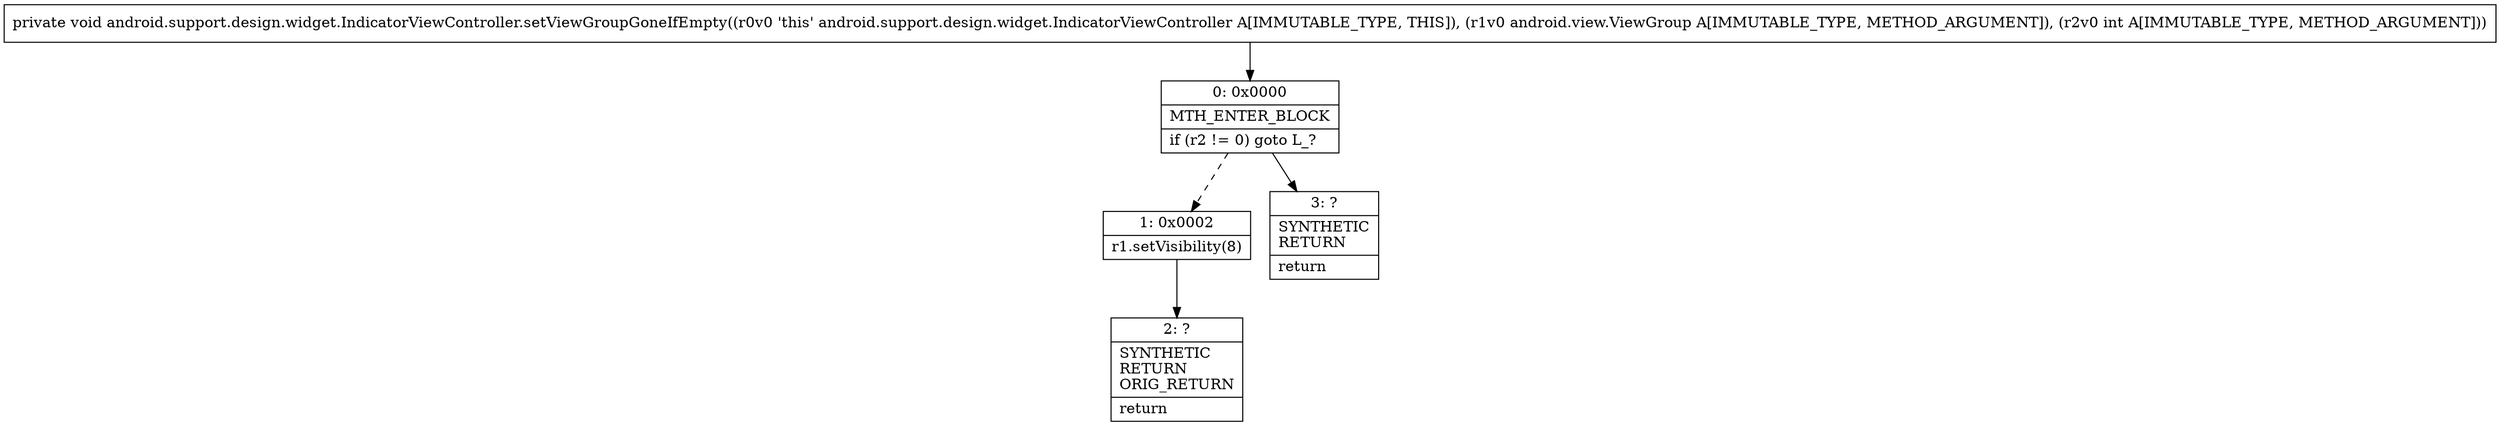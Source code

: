 digraph "CFG forandroid.support.design.widget.IndicatorViewController.setViewGroupGoneIfEmpty(Landroid\/view\/ViewGroup;I)V" {
Node_0 [shape=record,label="{0\:\ 0x0000|MTH_ENTER_BLOCK\l|if (r2 != 0) goto L_?\l}"];
Node_1 [shape=record,label="{1\:\ 0x0002|r1.setVisibility(8)\l}"];
Node_2 [shape=record,label="{2\:\ ?|SYNTHETIC\lRETURN\lORIG_RETURN\l|return\l}"];
Node_3 [shape=record,label="{3\:\ ?|SYNTHETIC\lRETURN\l|return\l}"];
MethodNode[shape=record,label="{private void android.support.design.widget.IndicatorViewController.setViewGroupGoneIfEmpty((r0v0 'this' android.support.design.widget.IndicatorViewController A[IMMUTABLE_TYPE, THIS]), (r1v0 android.view.ViewGroup A[IMMUTABLE_TYPE, METHOD_ARGUMENT]), (r2v0 int A[IMMUTABLE_TYPE, METHOD_ARGUMENT])) }"];
MethodNode -> Node_0;
Node_0 -> Node_1[style=dashed];
Node_0 -> Node_3;
Node_1 -> Node_2;
}

